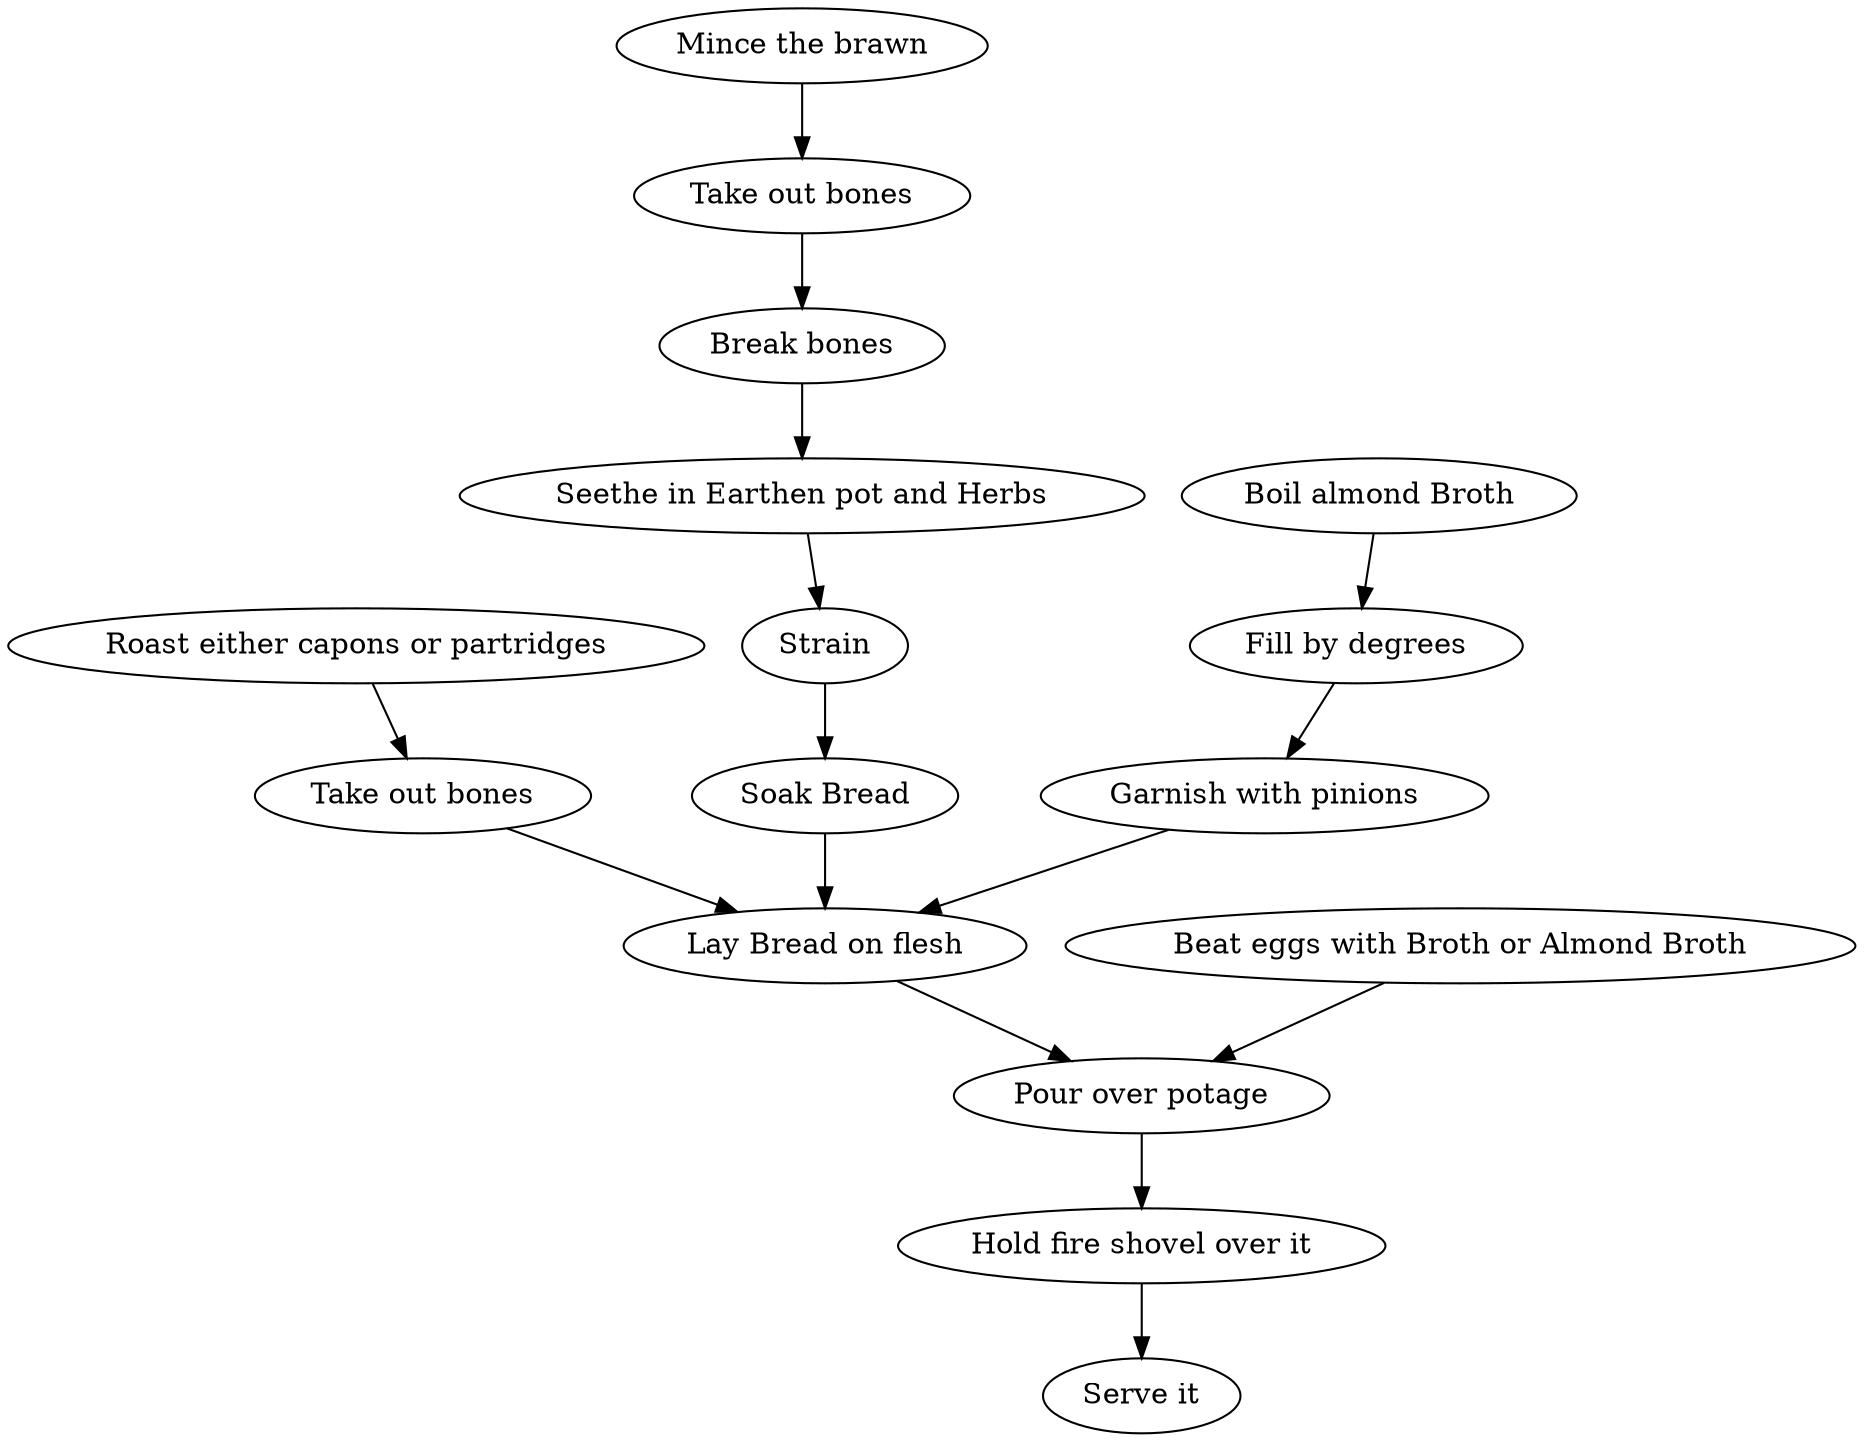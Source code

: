 digraph {
    0 [label="Roast either capons or partridges"];
    1 [label="Mince the brawn"];
    2 [label="Take out bones"];
    3 [label="Take out bones"];
    4 [label="Break bones"];
    5 [label="Seethe in Earthen pot and Herbs"];
    6 [label="Strain"];
    7 [label="Boil almond Broth"];
    8 [label="Soak Bread"];
    9 [label="Fill by degrees"];
    10 [label="Garnish with pinions"];
    11 [label="Lay Bread on flesh"];
    12 [label="Beat eggs with Broth or Almond Broth"];
    13 [label="Pour over potage"];
    14 [label="Hold fire shovel over it"];
    15 [label="Serve it"];
    0 -> 2;
    1 -> 3;
    2 -> 11;
    3 -> 4;
    4 -> 5;
    5 -> 6;
    6 -> 8;
    7 -> 9;
    8 -> 11;
    9 -> 10;
    10 -> 11;
    11 -> 13;
    12 -> 13;
    13 -> 14;
    14 -> 15;
}